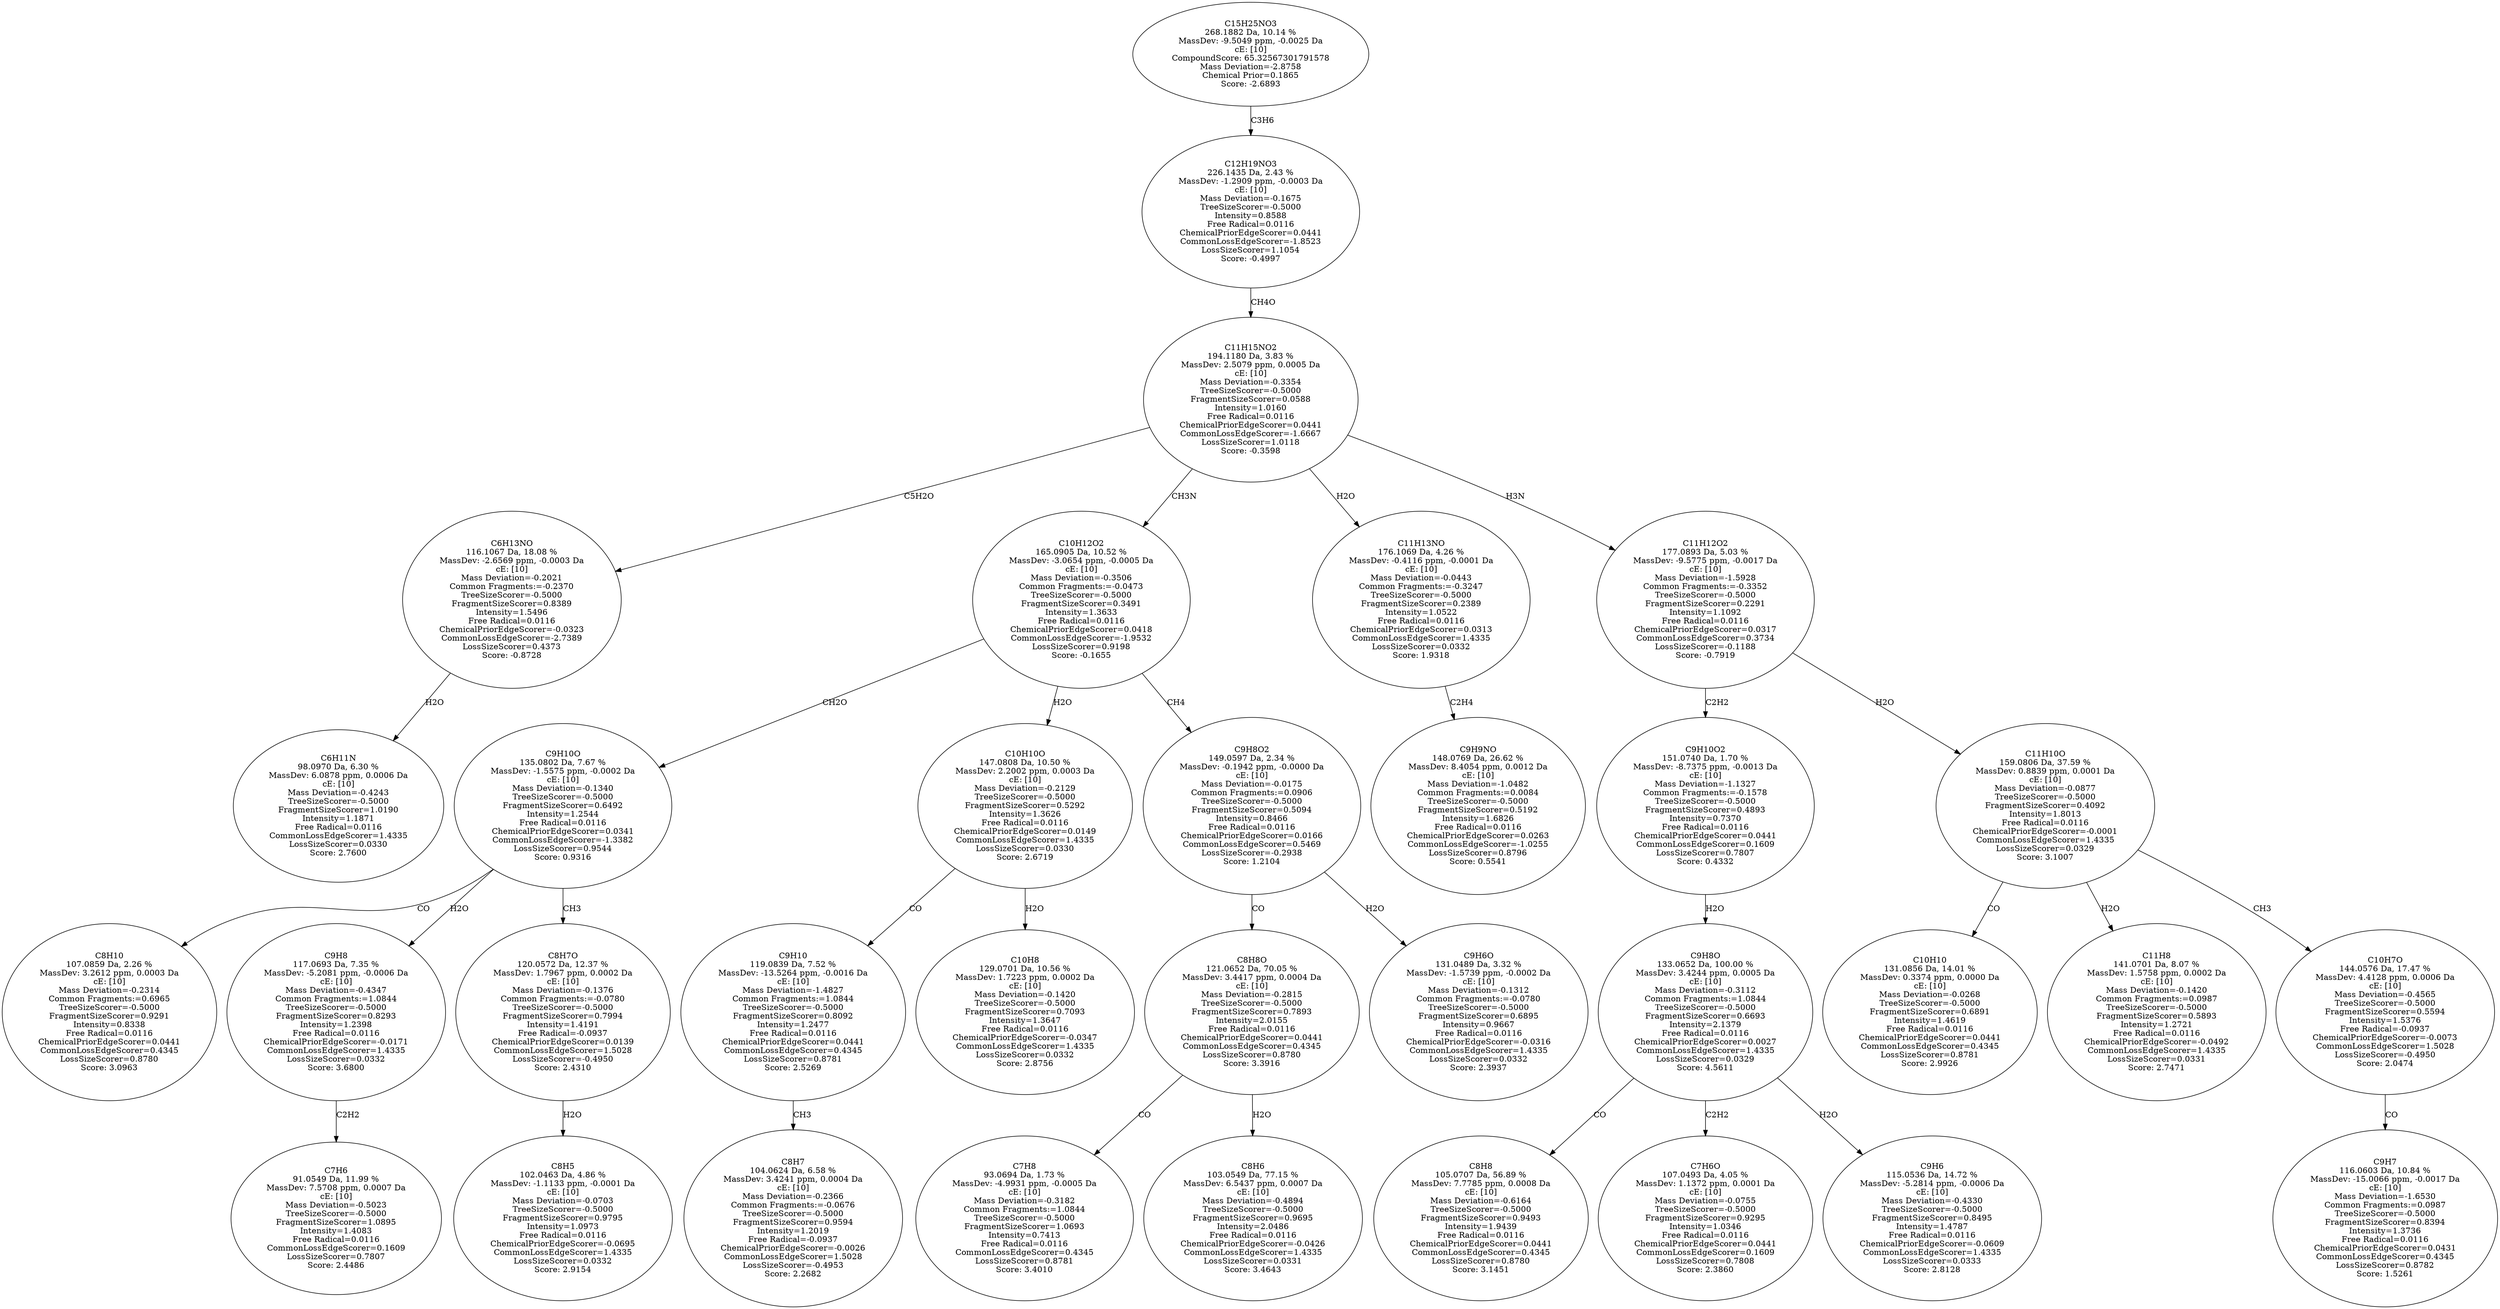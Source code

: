 strict digraph {
v1 [label="C6H11N\n98.0970 Da, 6.30 %\nMassDev: 6.0878 ppm, 0.0006 Da\ncE: [10]\nMass Deviation=-0.4243\nTreeSizeScorer=-0.5000\nFragmentSizeScorer=1.0190\nIntensity=1.1871\nFree Radical=0.0116\nCommonLossEdgeScorer=1.4335\nLossSizeScorer=0.0330\nScore: 2.7600"];
v2 [label="C6H13NO\n116.1067 Da, 18.08 %\nMassDev: -2.6569 ppm, -0.0003 Da\ncE: [10]\nMass Deviation=-0.2021\nCommon Fragments:=-0.2370\nTreeSizeScorer=-0.5000\nFragmentSizeScorer=0.8389\nIntensity=1.5496\nFree Radical=0.0116\nChemicalPriorEdgeScorer=-0.0323\nCommonLossEdgeScorer=-2.7389\nLossSizeScorer=0.4373\nScore: -0.8728"];
v3 [label="C8H10\n107.0859 Da, 2.26 %\nMassDev: 3.2612 ppm, 0.0003 Da\ncE: [10]\nMass Deviation=-0.2314\nCommon Fragments:=0.6965\nTreeSizeScorer=-0.5000\nFragmentSizeScorer=0.9291\nIntensity=0.8338\nFree Radical=0.0116\nChemicalPriorEdgeScorer=0.0441\nCommonLossEdgeScorer=0.4345\nLossSizeScorer=0.8780\nScore: 3.0963"];
v4 [label="C7H6\n91.0549 Da, 11.99 %\nMassDev: 7.5708 ppm, 0.0007 Da\ncE: [10]\nMass Deviation=-0.5023\nTreeSizeScorer=-0.5000\nFragmentSizeScorer=1.0895\nIntensity=1.4083\nFree Radical=0.0116\nCommonLossEdgeScorer=0.1609\nLossSizeScorer=0.7807\nScore: 2.4486"];
v5 [label="C9H8\n117.0693 Da, 7.35 %\nMassDev: -5.2081 ppm, -0.0006 Da\ncE: [10]\nMass Deviation=-0.4347\nCommon Fragments:=1.0844\nTreeSizeScorer=-0.5000\nFragmentSizeScorer=0.8293\nIntensity=1.2398\nFree Radical=0.0116\nChemicalPriorEdgeScorer=-0.0171\nCommonLossEdgeScorer=1.4335\nLossSizeScorer=0.0332\nScore: 3.6800"];
v6 [label="C8H5\n102.0463 Da, 4.86 %\nMassDev: -1.1133 ppm, -0.0001 Da\ncE: [10]\nMass Deviation=-0.0703\nTreeSizeScorer=-0.5000\nFragmentSizeScorer=0.9795\nIntensity=1.0973\nFree Radical=0.0116\nChemicalPriorEdgeScorer=-0.0695\nCommonLossEdgeScorer=1.4335\nLossSizeScorer=0.0332\nScore: 2.9154"];
v7 [label="C8H7O\n120.0572 Da, 12.37 %\nMassDev: 1.7967 ppm, 0.0002 Da\ncE: [10]\nMass Deviation=-0.1376\nCommon Fragments:=-0.0780\nTreeSizeScorer=-0.5000\nFragmentSizeScorer=0.7994\nIntensity=1.4191\nFree Radical=-0.0937\nChemicalPriorEdgeScorer=0.0139\nCommonLossEdgeScorer=1.5028\nLossSizeScorer=-0.4950\nScore: 2.4310"];
v8 [label="C9H10O\n135.0802 Da, 7.67 %\nMassDev: -1.5575 ppm, -0.0002 Da\ncE: [10]\nMass Deviation=-0.1340\nTreeSizeScorer=-0.5000\nFragmentSizeScorer=0.6492\nIntensity=1.2544\nFree Radical=0.0116\nChemicalPriorEdgeScorer=0.0341\nCommonLossEdgeScorer=-1.3382\nLossSizeScorer=0.9544\nScore: 0.9316"];
v9 [label="C8H7\n104.0624 Da, 6.58 %\nMassDev: 3.4241 ppm, 0.0004 Da\ncE: [10]\nMass Deviation=-0.2366\nCommon Fragments:=-0.0676\nTreeSizeScorer=-0.5000\nFragmentSizeScorer=0.9594\nIntensity=1.2019\nFree Radical=-0.0937\nChemicalPriorEdgeScorer=-0.0026\nCommonLossEdgeScorer=1.5028\nLossSizeScorer=-0.4953\nScore: 2.2682"];
v10 [label="C9H10\n119.0839 Da, 7.52 %\nMassDev: -13.5264 ppm, -0.0016 Da\ncE: [10]\nMass Deviation=-1.4827\nCommon Fragments:=1.0844\nTreeSizeScorer=-0.5000\nFragmentSizeScorer=0.8092\nIntensity=1.2477\nFree Radical=0.0116\nChemicalPriorEdgeScorer=0.0441\nCommonLossEdgeScorer=0.4345\nLossSizeScorer=0.8781\nScore: 2.5269"];
v11 [label="C10H8\n129.0701 Da, 10.56 %\nMassDev: 1.7223 ppm, 0.0002 Da\ncE: [10]\nMass Deviation=-0.1420\nTreeSizeScorer=-0.5000\nFragmentSizeScorer=0.7093\nIntensity=1.3647\nFree Radical=0.0116\nChemicalPriorEdgeScorer=-0.0347\nCommonLossEdgeScorer=1.4335\nLossSizeScorer=0.0332\nScore: 2.8756"];
v12 [label="C10H10O\n147.0808 Da, 10.50 %\nMassDev: 2.2002 ppm, 0.0003 Da\ncE: [10]\nMass Deviation=-0.2129\nTreeSizeScorer=-0.5000\nFragmentSizeScorer=0.5292\nIntensity=1.3626\nFree Radical=0.0116\nChemicalPriorEdgeScorer=0.0149\nCommonLossEdgeScorer=1.4335\nLossSizeScorer=0.0330\nScore: 2.6719"];
v13 [label="C7H8\n93.0694 Da, 1.73 %\nMassDev: -4.9931 ppm, -0.0005 Da\ncE: [10]\nMass Deviation=-0.3182\nCommon Fragments:=1.0844\nTreeSizeScorer=-0.5000\nFragmentSizeScorer=1.0693\nIntensity=0.7413\nFree Radical=0.0116\nCommonLossEdgeScorer=0.4345\nLossSizeScorer=0.8781\nScore: 3.4010"];
v14 [label="C8H6\n103.0549 Da, 77.15 %\nMassDev: 6.5437 ppm, 0.0007 Da\ncE: [10]\nMass Deviation=-0.4894\nTreeSizeScorer=-0.5000\nFragmentSizeScorer=0.9695\nIntensity=2.0486\nFree Radical=0.0116\nChemicalPriorEdgeScorer=-0.0426\nCommonLossEdgeScorer=1.4335\nLossSizeScorer=0.0331\nScore: 3.4643"];
v15 [label="C8H8O\n121.0652 Da, 70.05 %\nMassDev: 3.4417 ppm, 0.0004 Da\ncE: [10]\nMass Deviation=-0.2815\nTreeSizeScorer=-0.5000\nFragmentSizeScorer=0.7893\nIntensity=2.0155\nFree Radical=0.0116\nChemicalPriorEdgeScorer=0.0441\nCommonLossEdgeScorer=0.4345\nLossSizeScorer=0.8780\nScore: 3.3916"];
v16 [label="C9H6O\n131.0489 Da, 3.32 %\nMassDev: -1.5739 ppm, -0.0002 Da\ncE: [10]\nMass Deviation=-0.1312\nCommon Fragments:=-0.0780\nTreeSizeScorer=-0.5000\nFragmentSizeScorer=0.6895\nIntensity=0.9667\nFree Radical=0.0116\nChemicalPriorEdgeScorer=-0.0316\nCommonLossEdgeScorer=1.4335\nLossSizeScorer=0.0332\nScore: 2.3937"];
v17 [label="C9H8O2\n149.0597 Da, 2.34 %\nMassDev: -0.1942 ppm, -0.0000 Da\ncE: [10]\nMass Deviation=-0.0175\nCommon Fragments:=0.0906\nTreeSizeScorer=-0.5000\nFragmentSizeScorer=0.5094\nIntensity=0.8466\nFree Radical=0.0116\nChemicalPriorEdgeScorer=0.0166\nCommonLossEdgeScorer=0.5469\nLossSizeScorer=-0.2938\nScore: 1.2104"];
v18 [label="C10H12O2\n165.0905 Da, 10.52 %\nMassDev: -3.0654 ppm, -0.0005 Da\ncE: [10]\nMass Deviation=-0.3506\nCommon Fragments:=-0.0473\nTreeSizeScorer=-0.5000\nFragmentSizeScorer=0.3491\nIntensity=1.3633\nFree Radical=0.0116\nChemicalPriorEdgeScorer=0.0418\nCommonLossEdgeScorer=-1.9532\nLossSizeScorer=0.9198\nScore: -0.1655"];
v19 [label="C9H9NO\n148.0769 Da, 26.62 %\nMassDev: 8.4054 ppm, 0.0012 Da\ncE: [10]\nMass Deviation=-1.0482\nCommon Fragments:=0.0084\nTreeSizeScorer=-0.5000\nFragmentSizeScorer=0.5192\nIntensity=1.6826\nFree Radical=0.0116\nChemicalPriorEdgeScorer=0.0263\nCommonLossEdgeScorer=-1.0255\nLossSizeScorer=0.8796\nScore: 0.5541"];
v20 [label="C11H13NO\n176.1069 Da, 4.26 %\nMassDev: -0.4116 ppm, -0.0001 Da\ncE: [10]\nMass Deviation=-0.0443\nCommon Fragments:=-0.3247\nTreeSizeScorer=-0.5000\nFragmentSizeScorer=0.2389\nIntensity=1.0522\nFree Radical=0.0116\nChemicalPriorEdgeScorer=0.0313\nCommonLossEdgeScorer=1.4335\nLossSizeScorer=0.0332\nScore: 1.9318"];
v21 [label="C8H8\n105.0707 Da, 56.89 %\nMassDev: 7.7785 ppm, 0.0008 Da\ncE: [10]\nMass Deviation=-0.6164\nTreeSizeScorer=-0.5000\nFragmentSizeScorer=0.9493\nIntensity=1.9439\nFree Radical=0.0116\nChemicalPriorEdgeScorer=0.0441\nCommonLossEdgeScorer=0.4345\nLossSizeScorer=0.8780\nScore: 3.1451"];
v22 [label="C7H6O\n107.0493 Da, 4.05 %\nMassDev: 1.1372 ppm, 0.0001 Da\ncE: [10]\nMass Deviation=-0.0755\nTreeSizeScorer=-0.5000\nFragmentSizeScorer=0.9295\nIntensity=1.0346\nFree Radical=0.0116\nChemicalPriorEdgeScorer=0.0441\nCommonLossEdgeScorer=0.1609\nLossSizeScorer=0.7808\nScore: 2.3860"];
v23 [label="C9H6\n115.0536 Da, 14.72 %\nMassDev: -5.2814 ppm, -0.0006 Da\ncE: [10]\nMass Deviation=-0.4330\nTreeSizeScorer=-0.5000\nFragmentSizeScorer=0.8495\nIntensity=1.4787\nFree Radical=0.0116\nChemicalPriorEdgeScorer=-0.0609\nCommonLossEdgeScorer=1.4335\nLossSizeScorer=0.0333\nScore: 2.8128"];
v24 [label="C9H8O\n133.0652 Da, 100.00 %\nMassDev: 3.4244 ppm, 0.0005 Da\ncE: [10]\nMass Deviation=-0.3112\nCommon Fragments:=1.0844\nTreeSizeScorer=-0.5000\nFragmentSizeScorer=0.6693\nIntensity=2.1379\nFree Radical=0.0116\nChemicalPriorEdgeScorer=0.0027\nCommonLossEdgeScorer=1.4335\nLossSizeScorer=0.0329\nScore: 4.5611"];
v25 [label="C9H10O2\n151.0740 Da, 1.70 %\nMassDev: -8.7375 ppm, -0.0013 Da\ncE: [10]\nMass Deviation=-1.1327\nCommon Fragments:=-0.1578\nTreeSizeScorer=-0.5000\nFragmentSizeScorer=0.4893\nIntensity=0.7370\nFree Radical=0.0116\nChemicalPriorEdgeScorer=0.0441\nCommonLossEdgeScorer=0.1609\nLossSizeScorer=0.7807\nScore: 0.4332"];
v26 [label="C10H10\n131.0856 Da, 14.01 %\nMassDev: 0.3374 ppm, 0.0000 Da\ncE: [10]\nMass Deviation=-0.0268\nTreeSizeScorer=-0.5000\nFragmentSizeScorer=0.6891\nIntensity=1.4619\nFree Radical=0.0116\nChemicalPriorEdgeScorer=0.0441\nCommonLossEdgeScorer=0.4345\nLossSizeScorer=0.8781\nScore: 2.9926"];
v27 [label="C11H8\n141.0701 Da, 8.07 %\nMassDev: 1.5758 ppm, 0.0002 Da\ncE: [10]\nMass Deviation=-0.1420\nCommon Fragments:=0.0987\nTreeSizeScorer=-0.5000\nFragmentSizeScorer=0.5893\nIntensity=1.2721\nFree Radical=0.0116\nChemicalPriorEdgeScorer=-0.0492\nCommonLossEdgeScorer=1.4335\nLossSizeScorer=0.0331\nScore: 2.7471"];
v28 [label="C9H7\n116.0603 Da, 10.84 %\nMassDev: -15.0066 ppm, -0.0017 Da\ncE: [10]\nMass Deviation=-1.6530\nCommon Fragments:=0.0987\nTreeSizeScorer=-0.5000\nFragmentSizeScorer=0.8394\nIntensity=1.3736\nFree Radical=0.0116\nChemicalPriorEdgeScorer=0.0431\nCommonLossEdgeScorer=0.4345\nLossSizeScorer=0.8782\nScore: 1.5261"];
v29 [label="C10H7O\n144.0576 Da, 17.47 %\nMassDev: 4.4128 ppm, 0.0006 Da\ncE: [10]\nMass Deviation=-0.4565\nTreeSizeScorer=-0.5000\nFragmentSizeScorer=0.5594\nIntensity=1.5376\nFree Radical=-0.0937\nChemicalPriorEdgeScorer=-0.0073\nCommonLossEdgeScorer=1.5028\nLossSizeScorer=-0.4950\nScore: 2.0474"];
v30 [label="C11H10O\n159.0806 Da, 37.59 %\nMassDev: 0.8839 ppm, 0.0001 Da\ncE: [10]\nMass Deviation=-0.0877\nTreeSizeScorer=-0.5000\nFragmentSizeScorer=0.4092\nIntensity=1.8013\nFree Radical=0.0116\nChemicalPriorEdgeScorer=-0.0001\nCommonLossEdgeScorer=1.4335\nLossSizeScorer=0.0329\nScore: 3.1007"];
v31 [label="C11H12O2\n177.0893 Da, 5.03 %\nMassDev: -9.5775 ppm, -0.0017 Da\ncE: [10]\nMass Deviation=-1.5928\nCommon Fragments:=-0.3352\nTreeSizeScorer=-0.5000\nFragmentSizeScorer=0.2291\nIntensity=1.1092\nFree Radical=0.0116\nChemicalPriorEdgeScorer=0.0317\nCommonLossEdgeScorer=0.3734\nLossSizeScorer=-0.1188\nScore: -0.7919"];
v32 [label="C11H15NO2\n194.1180 Da, 3.83 %\nMassDev: 2.5079 ppm, 0.0005 Da\ncE: [10]\nMass Deviation=-0.3354\nTreeSizeScorer=-0.5000\nFragmentSizeScorer=0.0588\nIntensity=1.0160\nFree Radical=0.0116\nChemicalPriorEdgeScorer=0.0441\nCommonLossEdgeScorer=-1.6667\nLossSizeScorer=1.0118\nScore: -0.3598"];
v33 [label="C12H19NO3\n226.1435 Da, 2.43 %\nMassDev: -1.2909 ppm, -0.0003 Da\ncE: [10]\nMass Deviation=-0.1675\nTreeSizeScorer=-0.5000\nIntensity=0.8588\nFree Radical=0.0116\nChemicalPriorEdgeScorer=0.0441\nCommonLossEdgeScorer=-1.8523\nLossSizeScorer=1.1054\nScore: -0.4997"];
v34 [label="C15H25NO3\n268.1882 Da, 10.14 %\nMassDev: -9.5049 ppm, -0.0025 Da\ncE: [10]\nCompoundScore: 65.32567301791578\nMass Deviation=-2.8758\nChemical Prior=0.1865\nScore: -2.6893"];
v2 -> v1 [label="H2O"];
v32 -> v2 [label="C5H2O"];
v8 -> v3 [label="CO"];
v5 -> v4 [label="C2H2"];
v8 -> v5 [label="H2O"];
v7 -> v6 [label="H2O"];
v8 -> v7 [label="CH3"];
v18 -> v8 [label="CH2O"];
v10 -> v9 [label="CH3"];
v12 -> v10 [label="CO"];
v12 -> v11 [label="H2O"];
v18 -> v12 [label="H2O"];
v15 -> v13 [label="CO"];
v15 -> v14 [label="H2O"];
v17 -> v15 [label="CO"];
v17 -> v16 [label="H2O"];
v18 -> v17 [label="CH4"];
v32 -> v18 [label="CH3N"];
v20 -> v19 [label="C2H4"];
v32 -> v20 [label="H2O"];
v24 -> v21 [label="CO"];
v24 -> v22 [label="C2H2"];
v24 -> v23 [label="H2O"];
v25 -> v24 [label="H2O"];
v31 -> v25 [label="C2H2"];
v30 -> v26 [label="CO"];
v30 -> v27 [label="H2O"];
v29 -> v28 [label="CO"];
v30 -> v29 [label="CH3"];
v31 -> v30 [label="H2O"];
v32 -> v31 [label="H3N"];
v33 -> v32 [label="CH4O"];
v34 -> v33 [label="C3H6"];
}